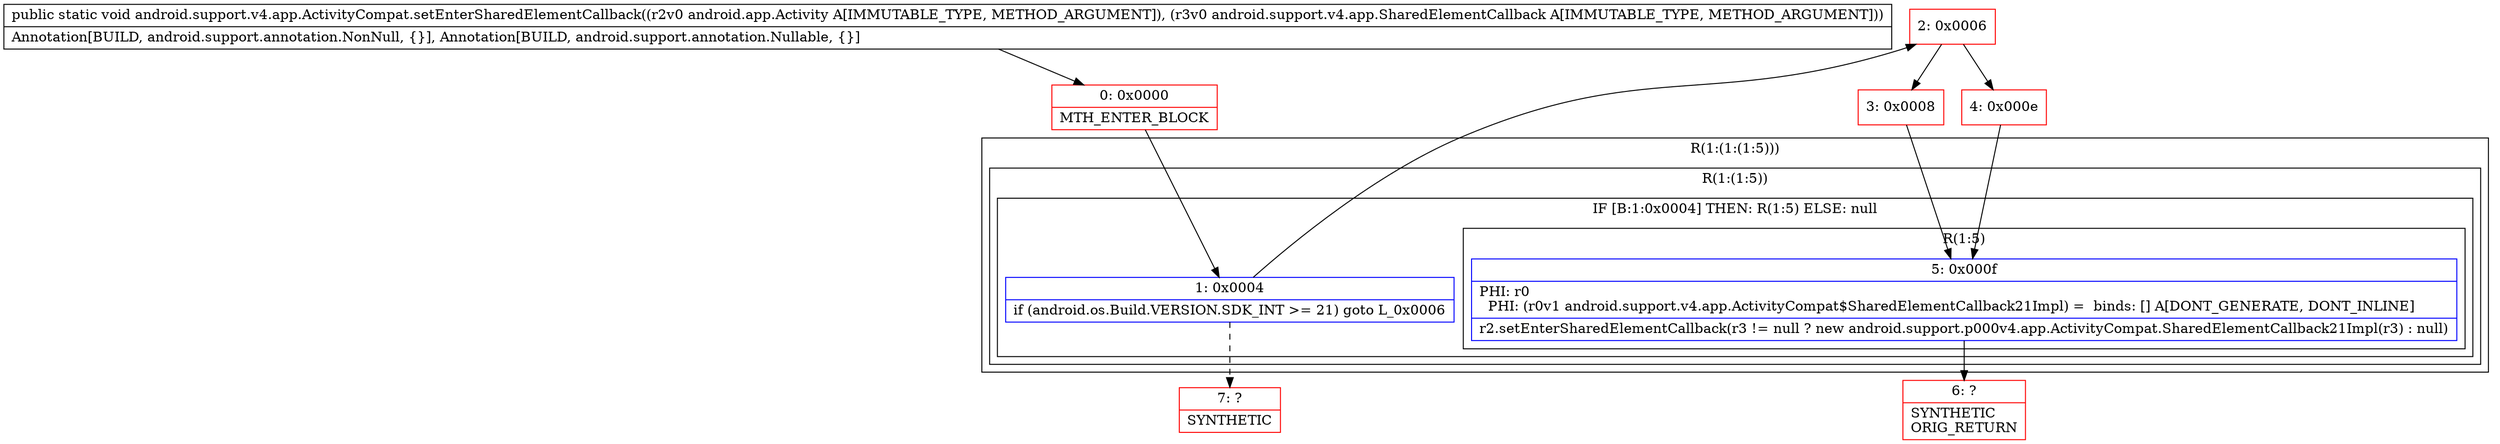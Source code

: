 digraph "CFG forandroid.support.v4.app.ActivityCompat.setEnterSharedElementCallback(Landroid\/app\/Activity;Landroid\/support\/v4\/app\/SharedElementCallback;)V" {
subgraph cluster_Region_1805790096 {
label = "R(1:(1:(1:5)))";
node [shape=record,color=blue];
subgraph cluster_Region_580101166 {
label = "R(1:(1:5))";
node [shape=record,color=blue];
subgraph cluster_IfRegion_646838199 {
label = "IF [B:1:0x0004] THEN: R(1:5) ELSE: null";
node [shape=record,color=blue];
Node_1 [shape=record,label="{1\:\ 0x0004|if (android.os.Build.VERSION.SDK_INT \>= 21) goto L_0x0006\l}"];
subgraph cluster_Region_362039668 {
label = "R(1:5)";
node [shape=record,color=blue];
Node_5 [shape=record,label="{5\:\ 0x000f|PHI: r0 \l  PHI: (r0v1 android.support.v4.app.ActivityCompat$SharedElementCallback21Impl) =  binds: [] A[DONT_GENERATE, DONT_INLINE]\l|r2.setEnterSharedElementCallback(r3 != null ? new android.support.p000v4.app.ActivityCompat.SharedElementCallback21Impl(r3) : null)\l}"];
}
}
}
}
Node_0 [shape=record,color=red,label="{0\:\ 0x0000|MTH_ENTER_BLOCK\l}"];
Node_2 [shape=record,color=red,label="{2\:\ 0x0006}"];
Node_3 [shape=record,color=red,label="{3\:\ 0x0008}"];
Node_4 [shape=record,color=red,label="{4\:\ 0x000e}"];
Node_6 [shape=record,color=red,label="{6\:\ ?|SYNTHETIC\lORIG_RETURN\l}"];
Node_7 [shape=record,color=red,label="{7\:\ ?|SYNTHETIC\l}"];
MethodNode[shape=record,label="{public static void android.support.v4.app.ActivityCompat.setEnterSharedElementCallback((r2v0 android.app.Activity A[IMMUTABLE_TYPE, METHOD_ARGUMENT]), (r3v0 android.support.v4.app.SharedElementCallback A[IMMUTABLE_TYPE, METHOD_ARGUMENT]))  | Annotation[BUILD, android.support.annotation.NonNull, \{\}], Annotation[BUILD, android.support.annotation.Nullable, \{\}]\l}"];
MethodNode -> Node_0;
Node_1 -> Node_2;
Node_1 -> Node_7[style=dashed];
Node_5 -> Node_6;
Node_0 -> Node_1;
Node_2 -> Node_3;
Node_2 -> Node_4;
Node_3 -> Node_5;
Node_4 -> Node_5;
}

